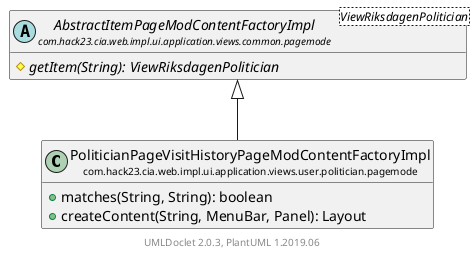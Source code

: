 @startuml
    set namespaceSeparator none
    hide empty fields
    hide empty methods

    class "<size:14>PoliticianPageVisitHistoryPageModContentFactoryImpl\n<size:10>com.hack23.cia.web.impl.ui.application.views.user.politician.pagemode" as com.hack23.cia.web.impl.ui.application.views.user.politician.pagemode.PoliticianPageVisitHistoryPageModContentFactoryImpl [[PoliticianPageVisitHistoryPageModContentFactoryImpl.html]] {
        +matches(String, String): boolean
        +createContent(String, MenuBar, Panel): Layout
    }

    abstract class "<size:14>AbstractItemPageModContentFactoryImpl\n<size:10>com.hack23.cia.web.impl.ui.application.views.common.pagemode" as com.hack23.cia.web.impl.ui.application.views.common.pagemode.AbstractItemPageModContentFactoryImpl<ViewRiksdagenPolitician> [[../../../common/pagemode/AbstractItemPageModContentFactoryImpl.html]] {
        {abstract} #getItem(String): ViewRiksdagenPolitician
    }

    com.hack23.cia.web.impl.ui.application.views.common.pagemode.AbstractItemPageModContentFactoryImpl <|-- com.hack23.cia.web.impl.ui.application.views.user.politician.pagemode.PoliticianPageVisitHistoryPageModContentFactoryImpl

    center footer UMLDoclet 2.0.3, PlantUML 1.2019.06
@enduml
